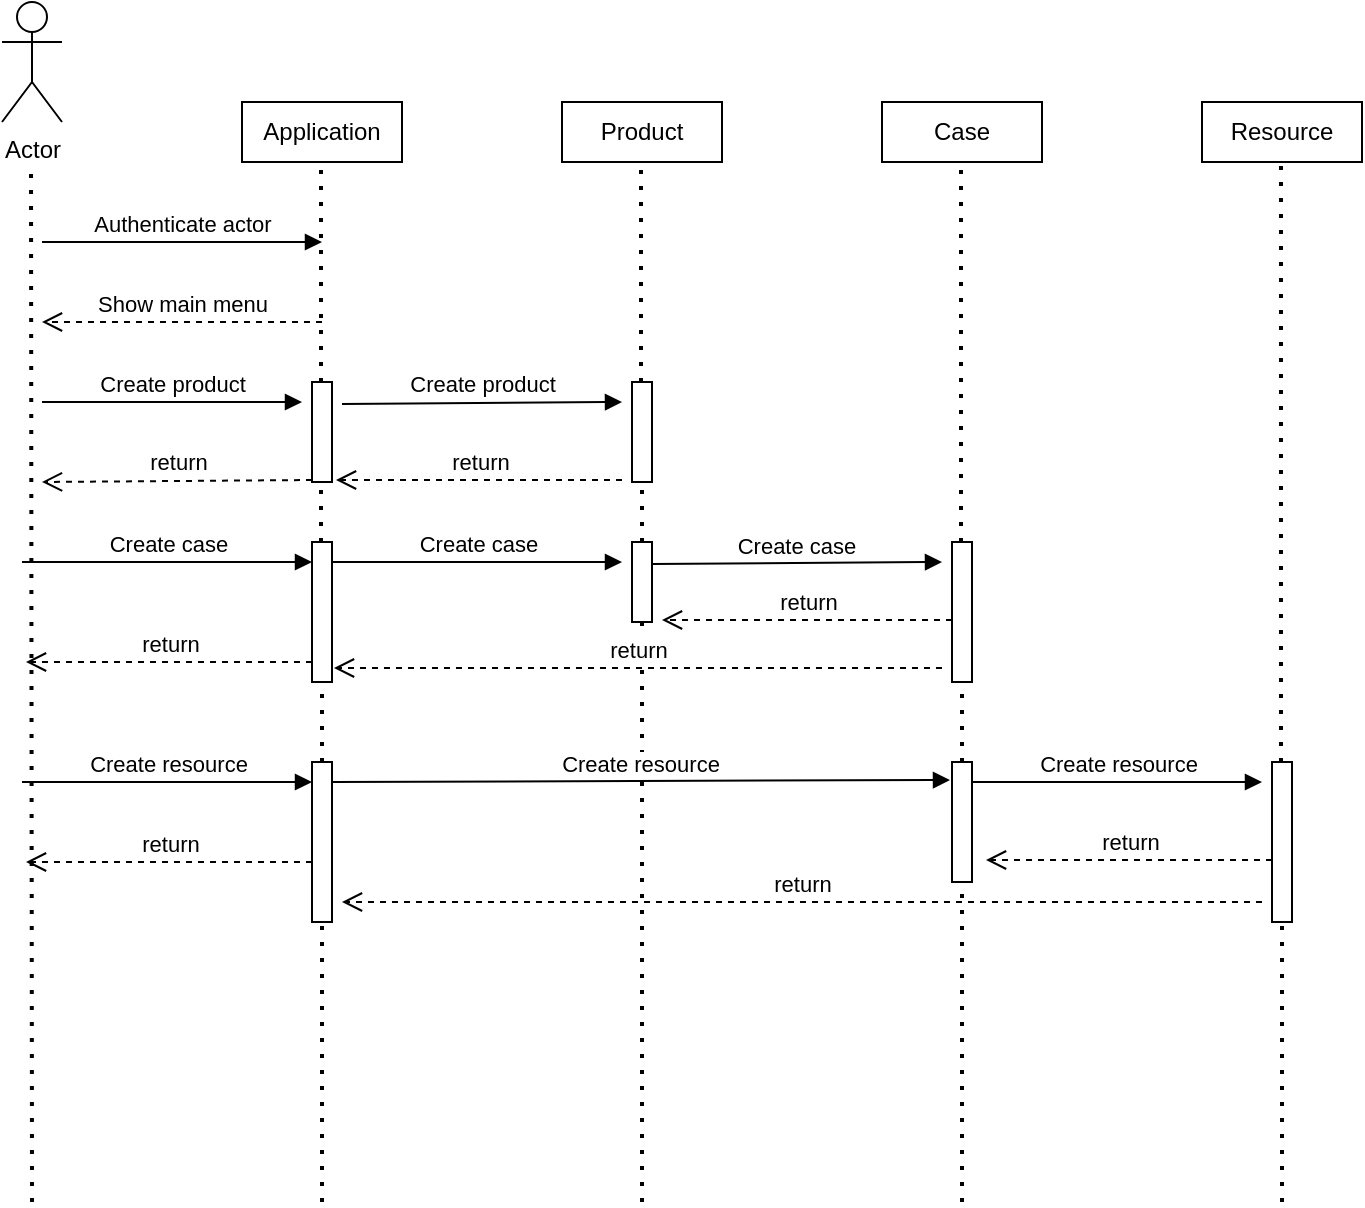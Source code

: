 <mxfile version="20.4.1" type="device"><diagram id="yCIsm2eUjVguEMzYqdWf" name="Page-1"><mxGraphModel dx="1234" dy="733" grid="1" gridSize="10" guides="1" tooltips="1" connect="1" arrows="1" fold="1" page="1" pageScale="1" pageWidth="827" pageHeight="1169" math="0" shadow="0"><root><mxCell id="0"/><mxCell id="1" parent="0"/><mxCell id="hQp3TwC7njTMVuPjU--_-1" value="Actor" style="shape=umlActor;verticalLabelPosition=bottom;verticalAlign=top;html=1;outlineConnect=0;" vertex="1" parent="1"><mxGeometry x="120" y="160" width="30" height="60" as="geometry"/></mxCell><mxCell id="hQp3TwC7njTMVuPjU--_-2" value="" style="endArrow=none;dashed=1;html=1;dashPattern=1 3;strokeWidth=2;rounded=0;" edge="1" parent="1"><mxGeometry width="50" height="50" relative="1" as="geometry"><mxPoint x="135" y="760" as="sourcePoint"/><mxPoint x="134.5" y="240" as="targetPoint"/></mxGeometry></mxCell><mxCell id="hQp3TwC7njTMVuPjU--_-3" value="Application" style="rounded=0;whiteSpace=wrap;html=1;" vertex="1" parent="1"><mxGeometry x="240" y="210" width="80" height="30" as="geometry"/></mxCell><mxCell id="hQp3TwC7njTMVuPjU--_-5" value="Product" style="rounded=0;whiteSpace=wrap;html=1;" vertex="1" parent="1"><mxGeometry x="400" y="210" width="80" height="30" as="geometry"/></mxCell><mxCell id="hQp3TwC7njTMVuPjU--_-6" value="Case" style="rounded=0;whiteSpace=wrap;html=1;" vertex="1" parent="1"><mxGeometry x="560" y="210" width="80" height="30" as="geometry"/></mxCell><mxCell id="hQp3TwC7njTMVuPjU--_-7" value="Resource" style="rounded=0;whiteSpace=wrap;html=1;" vertex="1" parent="1"><mxGeometry x="720" y="210" width="80" height="30" as="geometry"/></mxCell><mxCell id="hQp3TwC7njTMVuPjU--_-8" value="" style="endArrow=none;dashed=1;html=1;dashPattern=1 3;strokeWidth=2;rounded=0;startArrow=none;" edge="1" parent="1" source="hQp3TwC7njTMVuPjU--_-22"><mxGeometry width="50" height="50" relative="1" as="geometry"><mxPoint x="279.5" y="620" as="sourcePoint"/><mxPoint x="279.5" y="240" as="targetPoint"/></mxGeometry></mxCell><mxCell id="hQp3TwC7njTMVuPjU--_-9" value="" style="endArrow=none;dashed=1;html=1;dashPattern=1 3;strokeWidth=2;rounded=0;startArrow=none;" edge="1" parent="1" source="hQp3TwC7njTMVuPjU--_-17"><mxGeometry width="50" height="50" relative="1" as="geometry"><mxPoint x="439.5" y="620" as="sourcePoint"/><mxPoint x="439.5" y="240" as="targetPoint"/></mxGeometry></mxCell><mxCell id="hQp3TwC7njTMVuPjU--_-10" value="" style="endArrow=none;dashed=1;html=1;dashPattern=1 3;strokeWidth=2;rounded=0;startArrow=none;" edge="1" parent="1" source="hQp3TwC7njTMVuPjU--_-28"><mxGeometry width="50" height="50" relative="1" as="geometry"><mxPoint x="599.5" y="620" as="sourcePoint"/><mxPoint x="599.5" y="240" as="targetPoint"/></mxGeometry></mxCell><mxCell id="hQp3TwC7njTMVuPjU--_-11" value="" style="endArrow=none;dashed=1;html=1;dashPattern=1 3;strokeWidth=2;rounded=0;startArrow=none;" edge="1" parent="1" source="hQp3TwC7njTMVuPjU--_-39"><mxGeometry width="50" height="50" relative="1" as="geometry"><mxPoint x="759.5" y="620" as="sourcePoint"/><mxPoint x="759.5" y="240" as="targetPoint"/></mxGeometry></mxCell><mxCell id="hQp3TwC7njTMVuPjU--_-12" value="Authenticate actor" style="html=1;verticalAlign=bottom;endArrow=block;rounded=0;" edge="1" parent="1"><mxGeometry width="80" relative="1" as="geometry"><mxPoint x="140" y="280" as="sourcePoint"/><mxPoint x="280" y="280" as="targetPoint"/></mxGeometry></mxCell><mxCell id="hQp3TwC7njTMVuPjU--_-13" value="Show main menu" style="html=1;verticalAlign=bottom;endArrow=open;dashed=1;endSize=8;rounded=0;" edge="1" parent="1"><mxGeometry relative="1" as="geometry"><mxPoint x="280" y="320" as="sourcePoint"/><mxPoint x="140" y="320" as="targetPoint"/></mxGeometry></mxCell><mxCell id="hQp3TwC7njTMVuPjU--_-14" value="Create product" style="html=1;verticalAlign=bottom;endArrow=block;rounded=0;" edge="1" parent="1"><mxGeometry width="80" relative="1" as="geometry"><mxPoint x="140" y="360" as="sourcePoint"/><mxPoint x="270" y="360" as="targetPoint"/></mxGeometry></mxCell><mxCell id="hQp3TwC7njTMVuPjU--_-15" value="" style="html=1;points=[];perimeter=orthogonalPerimeter;" vertex="1" parent="1"><mxGeometry x="275" y="350" width="10" height="50" as="geometry"/></mxCell><mxCell id="hQp3TwC7njTMVuPjU--_-16" value="Create product" style="html=1;verticalAlign=bottom;endArrow=block;rounded=0;" edge="1" parent="1"><mxGeometry width="80" relative="1" as="geometry"><mxPoint x="290" y="360.96" as="sourcePoint"/><mxPoint x="430" y="360" as="targetPoint"/></mxGeometry></mxCell><mxCell id="hQp3TwC7njTMVuPjU--_-17" value="" style="html=1;points=[];perimeter=orthogonalPerimeter;" vertex="1" parent="1"><mxGeometry x="435" y="350" width="10" height="50" as="geometry"/></mxCell><mxCell id="hQp3TwC7njTMVuPjU--_-18" value="" style="endArrow=none;dashed=1;html=1;dashPattern=1 3;strokeWidth=2;rounded=0;startArrow=none;" edge="1" parent="1" source="hQp3TwC7njTMVuPjU--_-25" target="hQp3TwC7njTMVuPjU--_-17"><mxGeometry width="50" height="50" relative="1" as="geometry"><mxPoint x="439.5" y="620" as="sourcePoint"/><mxPoint x="439.5" y="240" as="targetPoint"/></mxGeometry></mxCell><mxCell id="hQp3TwC7njTMVuPjU--_-19" value="return" style="html=1;verticalAlign=bottom;endArrow=open;dashed=1;endSize=8;rounded=0;entryX=1.2;entryY=0.98;entryDx=0;entryDy=0;entryPerimeter=0;" edge="1" parent="1" target="hQp3TwC7njTMVuPjU--_-15"><mxGeometry relative="1" as="geometry"><mxPoint x="430" y="399" as="sourcePoint"/><mxPoint x="290" y="399" as="targetPoint"/></mxGeometry></mxCell><mxCell id="hQp3TwC7njTMVuPjU--_-20" value="return" style="html=1;verticalAlign=bottom;endArrow=open;dashed=1;endSize=8;rounded=0;" edge="1" parent="1"><mxGeometry relative="1" as="geometry"><mxPoint x="275" y="399" as="sourcePoint"/><mxPoint x="140" y="400" as="targetPoint"/></mxGeometry></mxCell><mxCell id="hQp3TwC7njTMVuPjU--_-21" value="Create case" style="html=1;verticalAlign=bottom;endArrow=block;rounded=0;" edge="1" parent="1"><mxGeometry width="80" relative="1" as="geometry"><mxPoint x="130" y="440" as="sourcePoint"/><mxPoint x="275" y="440" as="targetPoint"/></mxGeometry></mxCell><mxCell id="hQp3TwC7njTMVuPjU--_-22" value="" style="html=1;points=[];perimeter=orthogonalPerimeter;" vertex="1" parent="1"><mxGeometry x="275" y="430" width="10" height="70" as="geometry"/></mxCell><mxCell id="hQp3TwC7njTMVuPjU--_-23" value="" style="endArrow=none;dashed=1;html=1;dashPattern=1 3;strokeWidth=2;rounded=0;startArrow=none;" edge="1" parent="1" source="hQp3TwC7njTMVuPjU--_-34" target="hQp3TwC7njTMVuPjU--_-22"><mxGeometry width="50" height="50" relative="1" as="geometry"><mxPoint x="279.5" y="620" as="sourcePoint"/><mxPoint x="279.5" y="240" as="targetPoint"/></mxGeometry></mxCell><mxCell id="hQp3TwC7njTMVuPjU--_-24" value="Create case" style="html=1;verticalAlign=bottom;endArrow=block;rounded=0;" edge="1" parent="1"><mxGeometry width="80" relative="1" as="geometry"><mxPoint x="285" y="440" as="sourcePoint"/><mxPoint x="430" y="440" as="targetPoint"/></mxGeometry></mxCell><mxCell id="hQp3TwC7njTMVuPjU--_-25" value="" style="html=1;points=[];perimeter=orthogonalPerimeter;" vertex="1" parent="1"><mxGeometry x="435" y="430" width="10" height="40" as="geometry"/></mxCell><mxCell id="hQp3TwC7njTMVuPjU--_-26" value="" style="endArrow=none;dashed=1;html=1;dashPattern=1 3;strokeWidth=2;rounded=0;" edge="1" parent="1" target="hQp3TwC7njTMVuPjU--_-25"><mxGeometry width="50" height="50" relative="1" as="geometry"><mxPoint x="440" y="760" as="sourcePoint"/><mxPoint x="439.5" y="400" as="targetPoint"/></mxGeometry></mxCell><mxCell id="hQp3TwC7njTMVuPjU--_-27" value="Create case" style="html=1;verticalAlign=bottom;endArrow=block;rounded=0;entryX=-0.5;entryY=0.18;entryDx=0;entryDy=0;entryPerimeter=0;" edge="1" parent="1"><mxGeometry width="80" relative="1" as="geometry"><mxPoint x="445" y="441" as="sourcePoint"/><mxPoint x="590" y="440" as="targetPoint"/></mxGeometry></mxCell><mxCell id="hQp3TwC7njTMVuPjU--_-28" value="" style="html=1;points=[];perimeter=orthogonalPerimeter;" vertex="1" parent="1"><mxGeometry x="595" y="430" width="10" height="70" as="geometry"/></mxCell><mxCell id="hQp3TwC7njTMVuPjU--_-29" value="" style="endArrow=none;dashed=1;html=1;dashPattern=1 3;strokeWidth=2;rounded=0;startArrow=none;" edge="1" parent="1" source="hQp3TwC7njTMVuPjU--_-37" target="hQp3TwC7njTMVuPjU--_-28"><mxGeometry width="50" height="50" relative="1" as="geometry"><mxPoint x="599.5" y="620" as="sourcePoint"/><mxPoint x="599.5" y="240" as="targetPoint"/></mxGeometry></mxCell><mxCell id="hQp3TwC7njTMVuPjU--_-30" value="return" style="html=1;verticalAlign=bottom;endArrow=open;dashed=1;endSize=8;rounded=0;" edge="1" parent="1"><mxGeometry relative="1" as="geometry"><mxPoint x="595" y="469" as="sourcePoint"/><mxPoint x="450" y="469" as="targetPoint"/></mxGeometry></mxCell><mxCell id="hQp3TwC7njTMVuPjU--_-31" value="return" style="html=1;verticalAlign=bottom;endArrow=open;dashed=1;endSize=8;rounded=0;entryX=1.1;entryY=0.9;entryDx=0;entryDy=0;entryPerimeter=0;" edge="1" parent="1" target="hQp3TwC7njTMVuPjU--_-22"><mxGeometry relative="1" as="geometry"><mxPoint x="590" y="493" as="sourcePoint"/><mxPoint x="285" y="479" as="targetPoint"/></mxGeometry></mxCell><mxCell id="hQp3TwC7njTMVuPjU--_-32" value="return" style="html=1;verticalAlign=bottom;endArrow=open;dashed=1;endSize=8;rounded=0;entryX=1.2;entryY=0.98;entryDx=0;entryDy=0;entryPerimeter=0;" edge="1" parent="1"><mxGeometry relative="1" as="geometry"><mxPoint x="275" y="490" as="sourcePoint"/><mxPoint x="132" y="490" as="targetPoint"/></mxGeometry></mxCell><mxCell id="hQp3TwC7njTMVuPjU--_-33" value="Create resource" style="html=1;verticalAlign=bottom;endArrow=block;rounded=0;" edge="1" parent="1"><mxGeometry width="80" relative="1" as="geometry"><mxPoint x="130" y="550" as="sourcePoint"/><mxPoint x="275" y="550" as="targetPoint"/></mxGeometry></mxCell><mxCell id="hQp3TwC7njTMVuPjU--_-34" value="" style="html=1;points=[];perimeter=orthogonalPerimeter;" vertex="1" parent="1"><mxGeometry x="275" y="540" width="10" height="80" as="geometry"/></mxCell><mxCell id="hQp3TwC7njTMVuPjU--_-35" value="" style="endArrow=none;dashed=1;html=1;dashPattern=1 3;strokeWidth=2;rounded=0;" edge="1" parent="1" target="hQp3TwC7njTMVuPjU--_-34"><mxGeometry width="50" height="50" relative="1" as="geometry"><mxPoint x="280" y="760" as="sourcePoint"/><mxPoint x="279.5" y="510" as="targetPoint"/></mxGeometry></mxCell><mxCell id="hQp3TwC7njTMVuPjU--_-36" value="Create resource" style="html=1;verticalAlign=bottom;endArrow=block;rounded=0;entryX=-0.1;entryY=0.15;entryDx=0;entryDy=0;entryPerimeter=0;" edge="1" parent="1" target="hQp3TwC7njTMVuPjU--_-37"><mxGeometry width="80" relative="1" as="geometry"><mxPoint x="285" y="550" as="sourcePoint"/><mxPoint x="600" y="550" as="targetPoint"/></mxGeometry></mxCell><mxCell id="hQp3TwC7njTMVuPjU--_-37" value="" style="html=1;points=[];perimeter=orthogonalPerimeter;" vertex="1" parent="1"><mxGeometry x="595" y="540" width="10" height="60" as="geometry"/></mxCell><mxCell id="hQp3TwC7njTMVuPjU--_-38" value="" style="endArrow=none;dashed=1;html=1;dashPattern=1 3;strokeWidth=2;rounded=0;" edge="1" parent="1" target="hQp3TwC7njTMVuPjU--_-37"><mxGeometry width="50" height="50" relative="1" as="geometry"><mxPoint x="600" y="760" as="sourcePoint"/><mxPoint x="599.5" y="510" as="targetPoint"/></mxGeometry></mxCell><mxCell id="hQp3TwC7njTMVuPjU--_-40" value="Create resource" style="html=1;verticalAlign=bottom;endArrow=block;rounded=0;" edge="1" parent="1"><mxGeometry width="80" relative="1" as="geometry"><mxPoint x="605" y="550" as="sourcePoint"/><mxPoint x="750" y="550" as="targetPoint"/></mxGeometry></mxCell><mxCell id="hQp3TwC7njTMVuPjU--_-39" value="" style="html=1;points=[];perimeter=orthogonalPerimeter;" vertex="1" parent="1"><mxGeometry x="755" y="540" width="10" height="80" as="geometry"/></mxCell><mxCell id="hQp3TwC7njTMVuPjU--_-41" value="" style="endArrow=none;dashed=1;html=1;dashPattern=1 3;strokeWidth=2;rounded=0;" edge="1" parent="1" target="hQp3TwC7njTMVuPjU--_-39"><mxGeometry width="50" height="50" relative="1" as="geometry"><mxPoint x="760" y="760" as="sourcePoint"/><mxPoint x="759.5" y="270" as="targetPoint"/></mxGeometry></mxCell><mxCell id="hQp3TwC7njTMVuPjU--_-42" value="return" style="html=1;verticalAlign=bottom;endArrow=open;dashed=1;endSize=8;rounded=0;entryX=1.2;entryY=0.98;entryDx=0;entryDy=0;entryPerimeter=0;" edge="1" parent="1"><mxGeometry relative="1" as="geometry"><mxPoint x="755" y="589" as="sourcePoint"/><mxPoint x="612" y="589" as="targetPoint"/></mxGeometry></mxCell><mxCell id="hQp3TwC7njTMVuPjU--_-43" value="return" style="html=1;verticalAlign=bottom;endArrow=open;dashed=1;endSize=8;rounded=0;" edge="1" parent="1"><mxGeometry relative="1" as="geometry"><mxPoint x="750" y="610" as="sourcePoint"/><mxPoint x="290" y="610" as="targetPoint"/></mxGeometry></mxCell><mxCell id="hQp3TwC7njTMVuPjU--_-44" value="return" style="html=1;verticalAlign=bottom;endArrow=open;dashed=1;endSize=8;rounded=0;entryX=1.2;entryY=0.98;entryDx=0;entryDy=0;entryPerimeter=0;" edge="1" parent="1"><mxGeometry relative="1" as="geometry"><mxPoint x="275" y="590" as="sourcePoint"/><mxPoint x="132" y="590" as="targetPoint"/></mxGeometry></mxCell></root></mxGraphModel></diagram></mxfile>